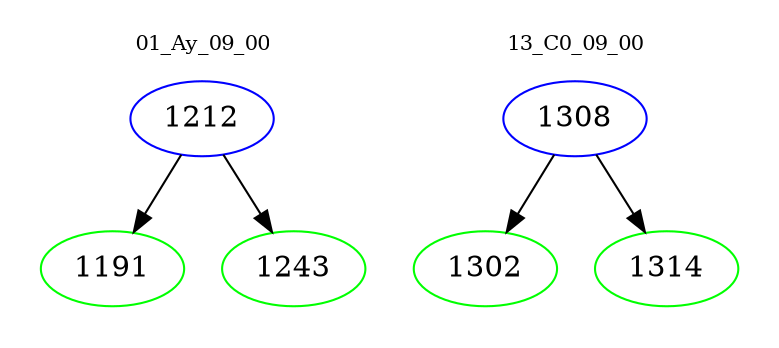 digraph{
subgraph cluster_0 {
color = white
label = "01_Ay_09_00";
fontsize=10;
T0_1212 [label="1212", color="blue"]
T0_1212 -> T0_1191 [color="black"]
T0_1191 [label="1191", color="green"]
T0_1212 -> T0_1243 [color="black"]
T0_1243 [label="1243", color="green"]
}
subgraph cluster_1 {
color = white
label = "13_C0_09_00";
fontsize=10;
T1_1308 [label="1308", color="blue"]
T1_1308 -> T1_1302 [color="black"]
T1_1302 [label="1302", color="green"]
T1_1308 -> T1_1314 [color="black"]
T1_1314 [label="1314", color="green"]
}
}
